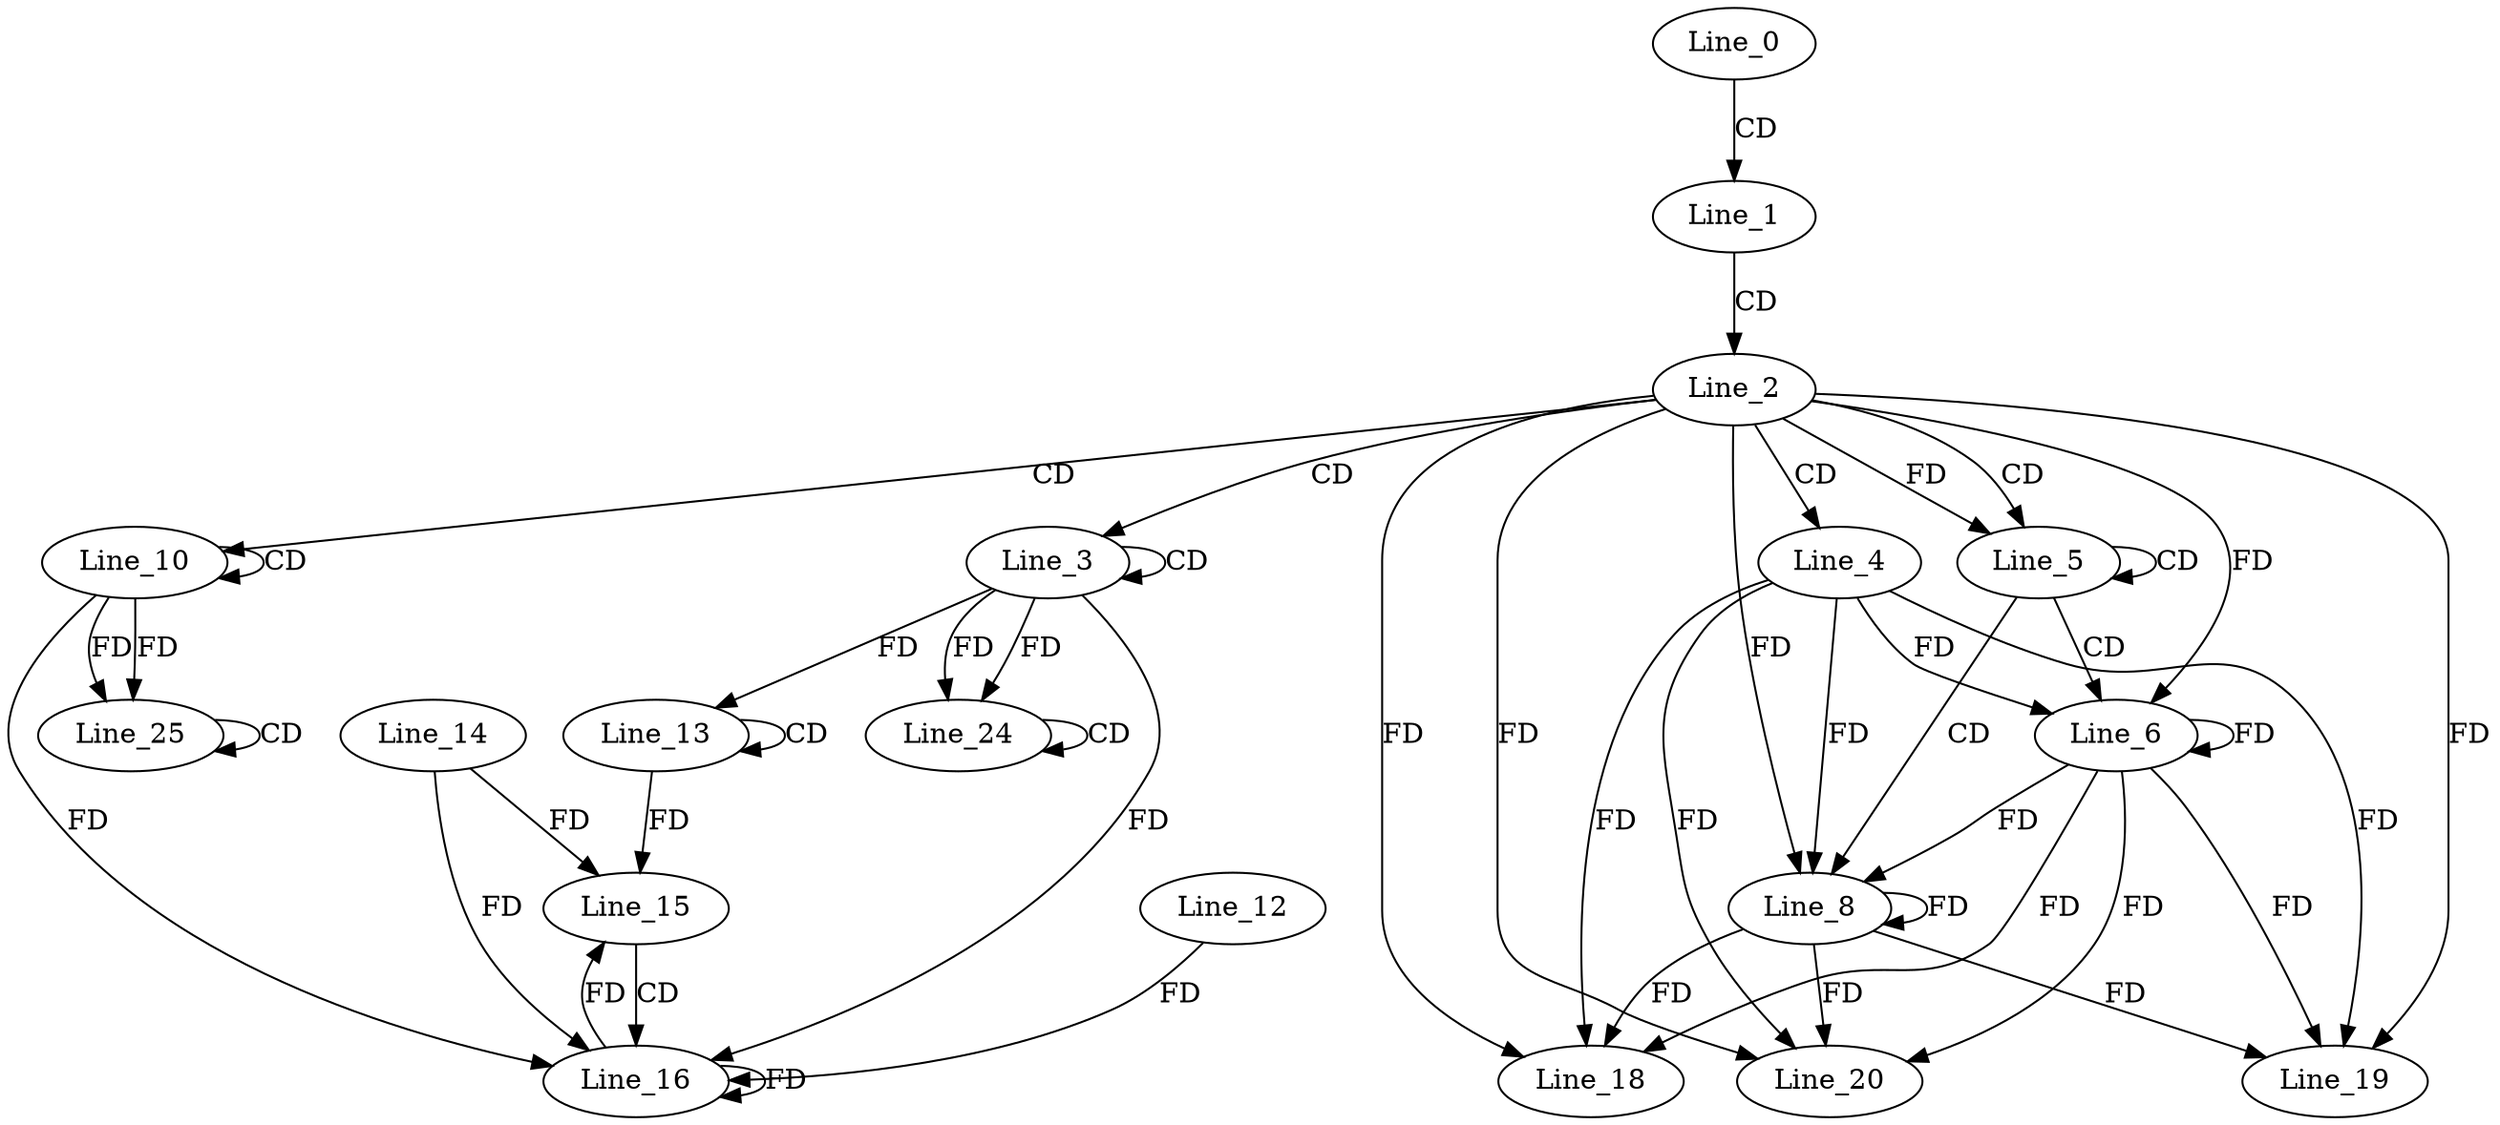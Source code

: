 digraph G {
  Line_0;
  Line_1;
  Line_2;
  Line_3;
  Line_3;
  Line_4;
  Line_5;
  Line_5;
  Line_6;
  Line_6;
  Line_6;
  Line_8;
  Line_10;
  Line_10;
  Line_13;
  Line_13;
  Line_14;
  Line_15;
  Line_16;
  Line_16;
  Line_12;
  Line_18;
  Line_19;
  Line_20;
  Line_24;
  Line_24;
  Line_25;
  Line_25;
  Line_0 -> Line_1 [ label="CD" ];
  Line_1 -> Line_2 [ label="CD" ];
  Line_2 -> Line_3 [ label="CD" ];
  Line_3 -> Line_3 [ label="CD" ];
  Line_2 -> Line_4 [ label="CD" ];
  Line_2 -> Line_5 [ label="CD" ];
  Line_5 -> Line_5 [ label="CD" ];
  Line_2 -> Line_5 [ label="FD" ];
  Line_5 -> Line_6 [ label="CD" ];
  Line_4 -> Line_6 [ label="FD" ];
  Line_6 -> Line_6 [ label="FD" ];
  Line_2 -> Line_6 [ label="FD" ];
  Line_5 -> Line_8 [ label="CD" ];
  Line_4 -> Line_8 [ label="FD" ];
  Line_6 -> Line_8 [ label="FD" ];
  Line_8 -> Line_8 [ label="FD" ];
  Line_2 -> Line_8 [ label="FD" ];
  Line_2 -> Line_10 [ label="CD" ];
  Line_10 -> Line_10 [ label="CD" ];
  Line_13 -> Line_13 [ label="CD" ];
  Line_3 -> Line_13 [ label="FD" ];
  Line_14 -> Line_15 [ label="FD" ];
  Line_13 -> Line_15 [ label="FD" ];
  Line_15 -> Line_16 [ label="CD" ];
  Line_16 -> Line_16 [ label="FD" ];
  Line_14 -> Line_16 [ label="FD" ];
  Line_3 -> Line_16 [ label="FD" ];
  Line_12 -> Line_16 [ label="FD" ];
  Line_10 -> Line_16 [ label="FD" ];
  Line_4 -> Line_18 [ label="FD" ];
  Line_6 -> Line_18 [ label="FD" ];
  Line_8 -> Line_18 [ label="FD" ];
  Line_2 -> Line_18 [ label="FD" ];
  Line_4 -> Line_19 [ label="FD" ];
  Line_6 -> Line_19 [ label="FD" ];
  Line_8 -> Line_19 [ label="FD" ];
  Line_2 -> Line_19 [ label="FD" ];
  Line_4 -> Line_20 [ label="FD" ];
  Line_6 -> Line_20 [ label="FD" ];
  Line_8 -> Line_20 [ label="FD" ];
  Line_2 -> Line_20 [ label="FD" ];
  Line_3 -> Line_24 [ label="FD" ];
  Line_24 -> Line_24 [ label="CD" ];
  Line_3 -> Line_24 [ label="FD" ];
  Line_10 -> Line_25 [ label="FD" ];
  Line_25 -> Line_25 [ label="CD" ];
  Line_10 -> Line_25 [ label="FD" ];
  Line_16 -> Line_15 [ label="FD" ];
}
